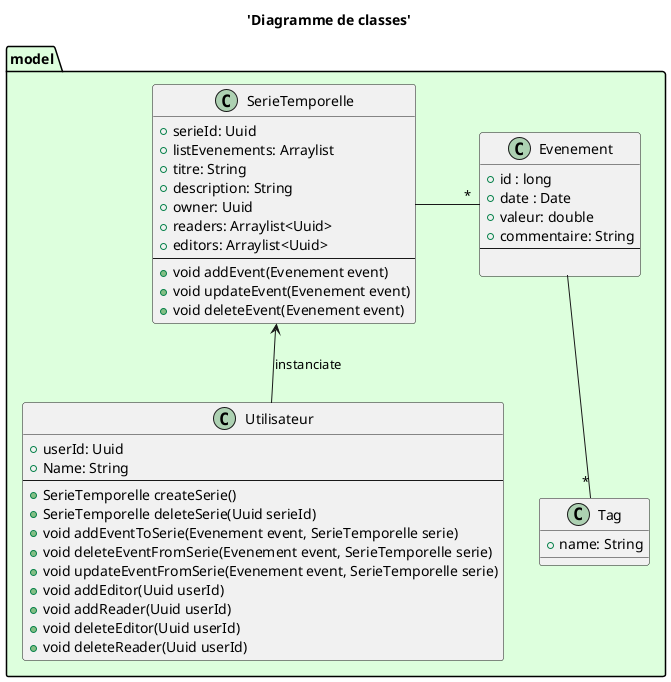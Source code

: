 @startuml
title 'Diagramme de classes'

package model #DDFFDD {
  class Evenement {
  + id : long
  + date : Date
  + valeur: double
  + commentaire: String
  --

  }

  class SerieTemporelle {
  + serieId: Uuid
  + listEvenements: Arraylist
  + titre: String
  + description: String
  + owner: Uuid
  + readers: Arraylist<Uuid>
  + editors: Arraylist<Uuid>
  --
  + void addEvent(Evenement event)
  + void updateEvent(Evenement event)
  + void deleteEvent(Evenement event)
  }

  class Utilisateur {
  + userId: Uuid
  + Name: String
  --
  + SerieTemporelle createSerie()
  + SerieTemporelle deleteSerie(Uuid serieId)
  + void addEventToSerie(Evenement event, SerieTemporelle serie)
  + void deleteEventFromSerie(Evenement event, SerieTemporelle serie)
  + void updateEventFromSerie(Evenement event, SerieTemporelle serie)
  + void addEditor(Uuid userId)
  + void addReader(Uuid userId)
  + void deleteEditor(Uuid userId)
  + void deleteReader(Uuid userId)
  }

  class Tag {
  + name: String
  }
}

SerieTemporelle -right- "*" Evenement
Utilisateur -up-> SerieTemporelle : instanciate
Evenement -- "*" Tag
@enduml